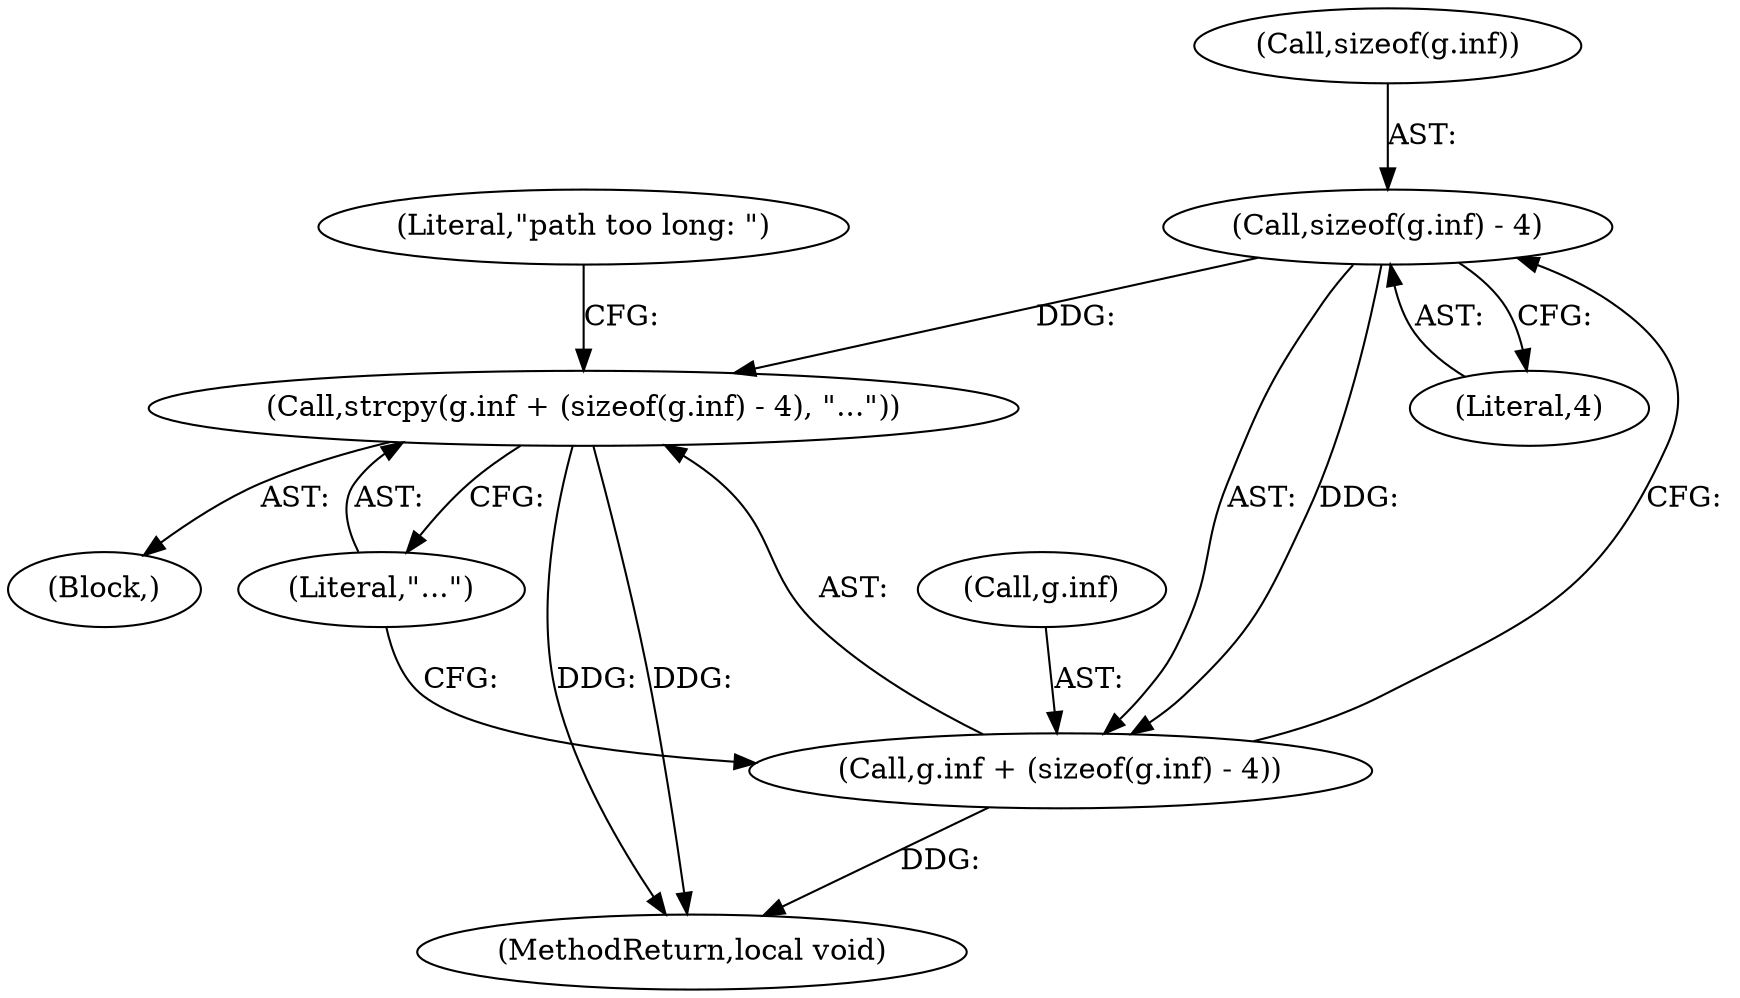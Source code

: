 digraph "0_pigz_fdad1406b3ec809f4954ff7cdf9e99eb18c2458f@API" {
"1000643" [label="(Call,sizeof(g.inf) - 4)"];
"1000638" [label="(Call,strcpy(g.inf + (sizeof(g.inf) - 4), \"...\"))"];
"1000639" [label="(Call,g.inf + (sizeof(g.inf) - 4))"];
"1000637" [label="(Block,)"];
"1000649" [label="(Literal,\"...\")"];
"1000648" [label="(Literal,4)"];
"1000643" [label="(Call,sizeof(g.inf) - 4)"];
"1000644" [label="(Call,sizeof(g.inf))"];
"1000640" [label="(Call,g.inf)"];
"1000651" [label="(Literal,\"path too long: \")"];
"1000638" [label="(Call,strcpy(g.inf + (sizeof(g.inf) - 4), \"...\"))"];
"1000639" [label="(Call,g.inf + (sizeof(g.inf) - 4))"];
"1001438" [label="(MethodReturn,local void)"];
"1000643" -> "1000639"  [label="AST: "];
"1000643" -> "1000648"  [label="CFG: "];
"1000644" -> "1000643"  [label="AST: "];
"1000648" -> "1000643"  [label="AST: "];
"1000639" -> "1000643"  [label="CFG: "];
"1000643" -> "1000638"  [label="DDG: "];
"1000643" -> "1000639"  [label="DDG: "];
"1000638" -> "1000637"  [label="AST: "];
"1000638" -> "1000649"  [label="CFG: "];
"1000639" -> "1000638"  [label="AST: "];
"1000649" -> "1000638"  [label="AST: "];
"1000651" -> "1000638"  [label="CFG: "];
"1000638" -> "1001438"  [label="DDG: "];
"1000638" -> "1001438"  [label="DDG: "];
"1000640" -> "1000639"  [label="AST: "];
"1000649" -> "1000639"  [label="CFG: "];
"1000639" -> "1001438"  [label="DDG: "];
}
